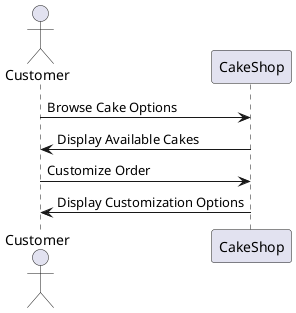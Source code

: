 @startuml
actor Customer
Customer -> CakeShop: Browse Cake Options
CakeShop -> Customer: Display Available Cakes
Customer -> CakeShop: Customize Order
CakeShop -> Customer: Display Customization Options
@enduml